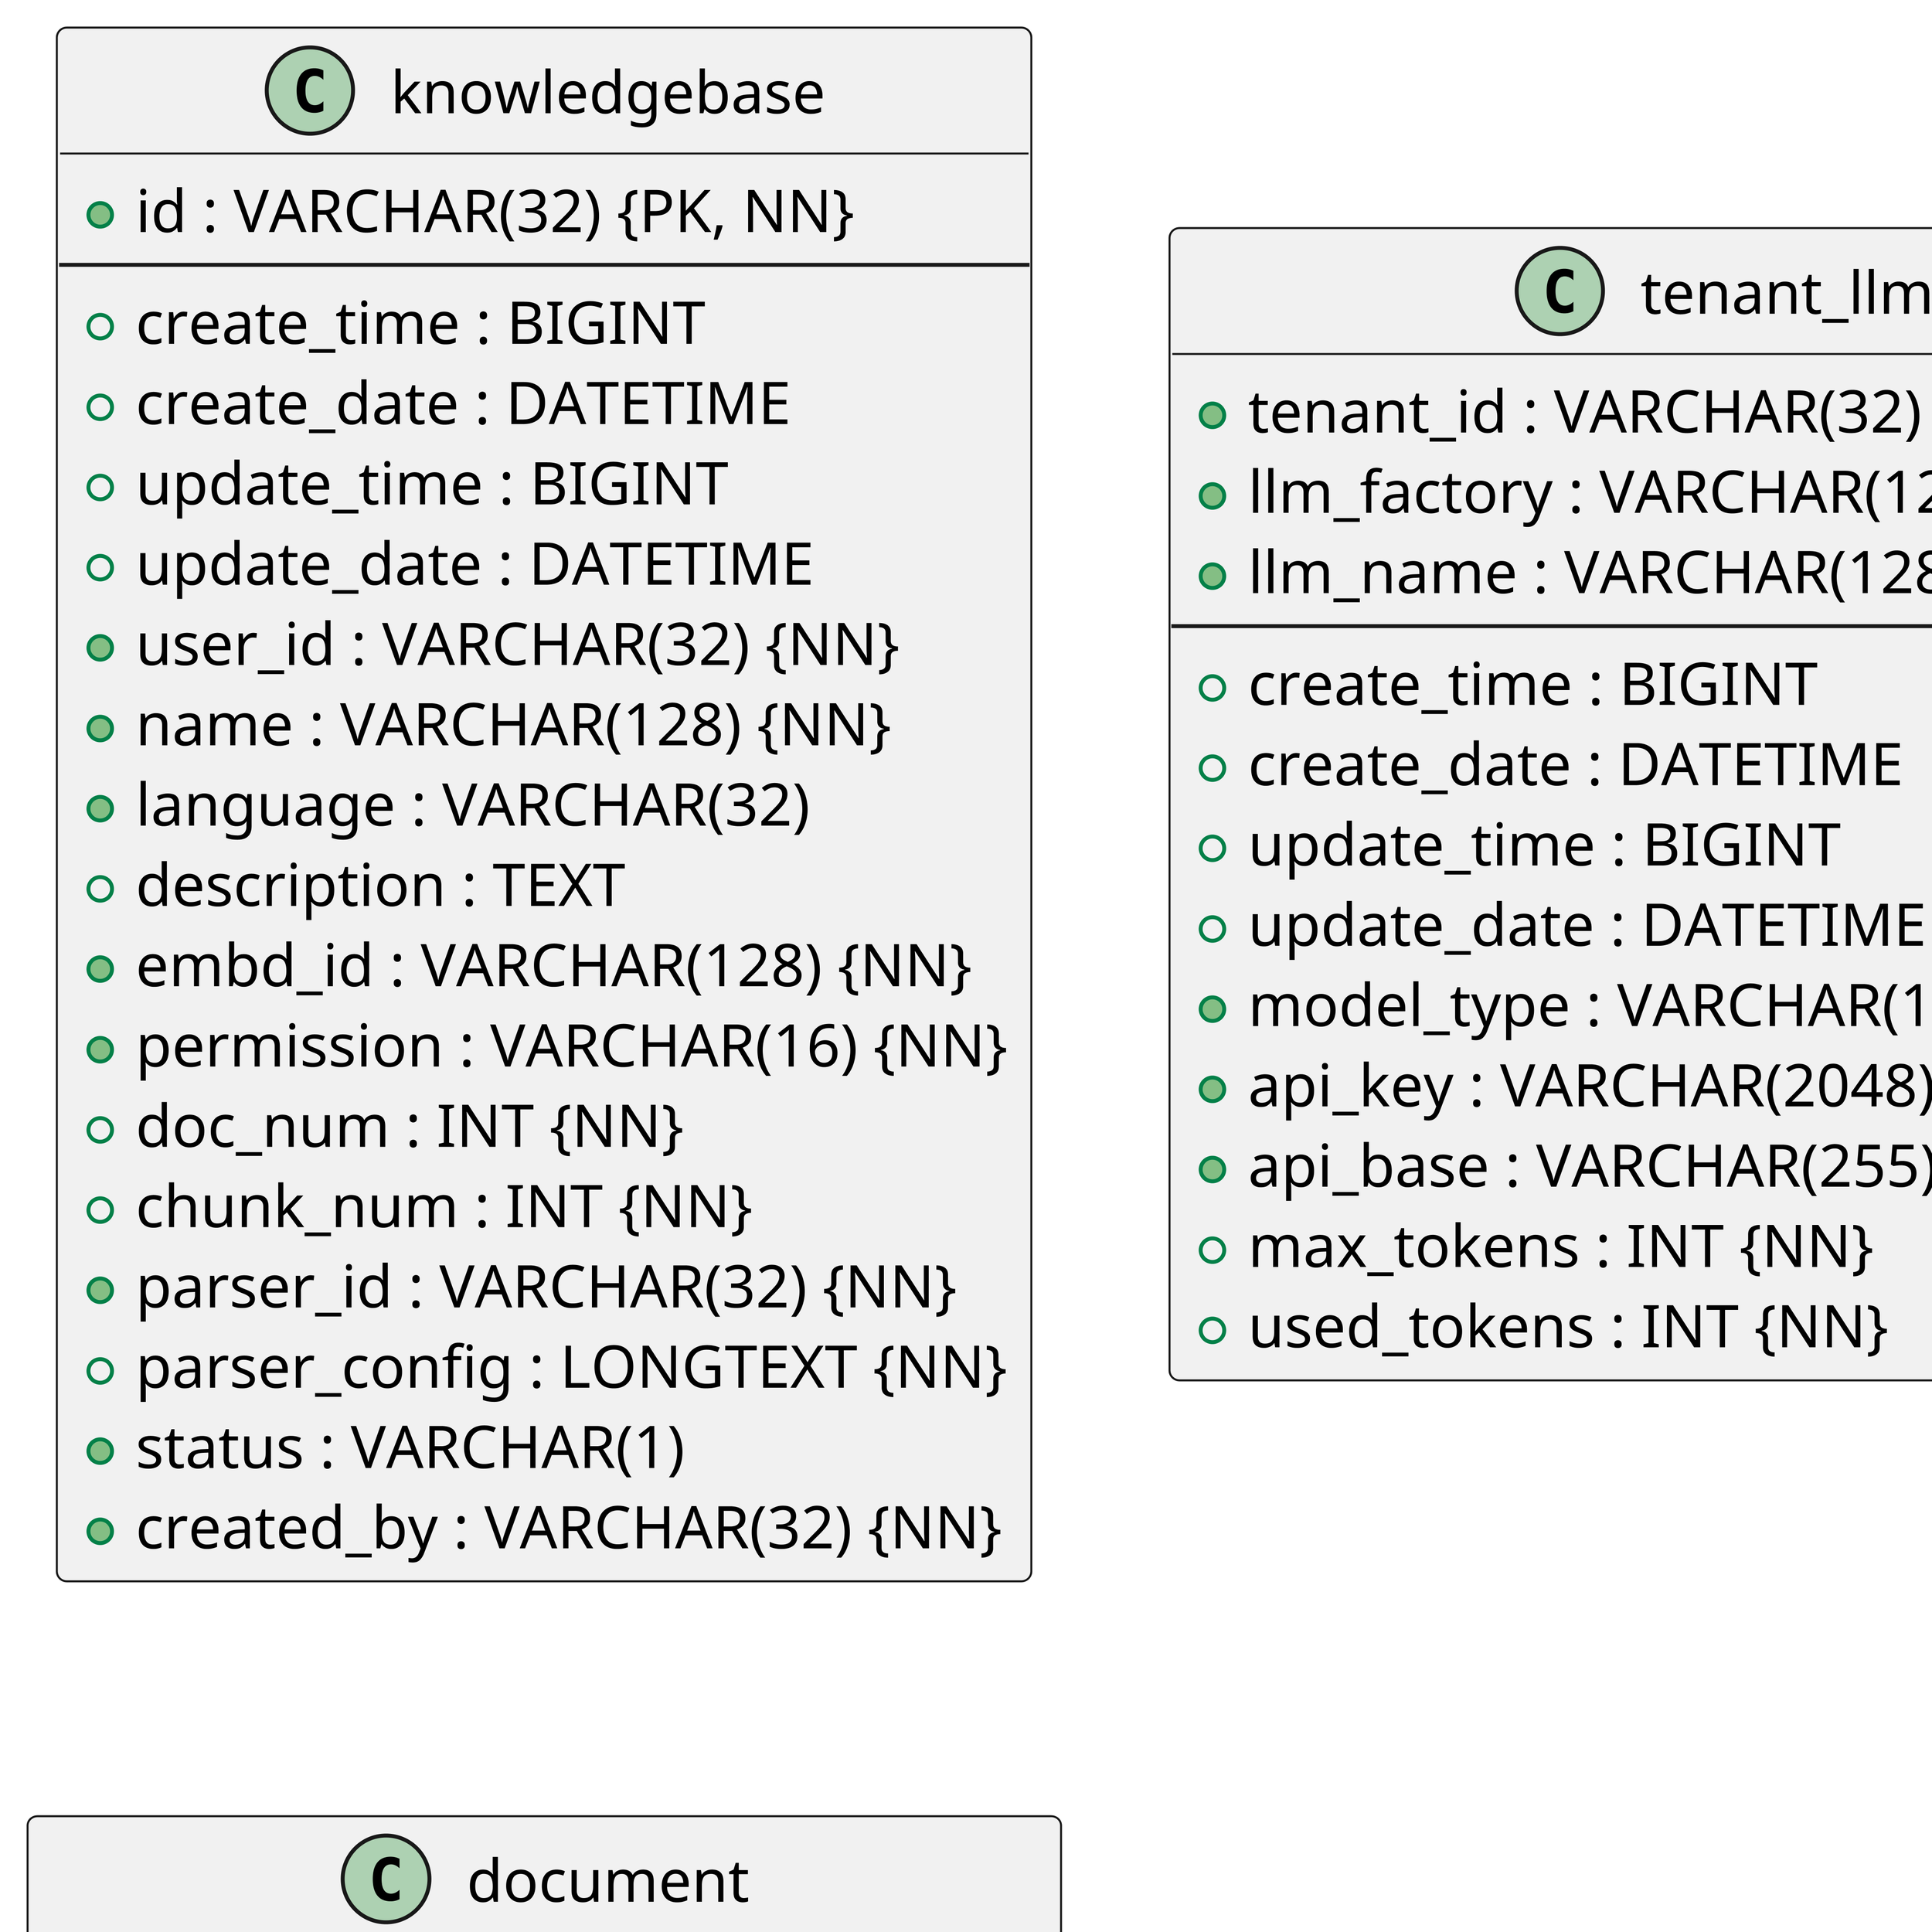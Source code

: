 @startuml dataTable
skinparam dpi 800
skinparam defaultFontSize 15
skinparam defaultFontName "FiraCode-Retina"

class knowledgebase {
    ' Primary Key (PK) - Underlined and marked
    + id : VARCHAR(32) {PK, NN}
    --
    ' Regular columns with data types and constraints
    + create_time : BIGINT
    + create_date : DATETIME
    + update_time : BIGINT
    + update_date : DATETIME
    + user_id : VARCHAR(32) {NN}
    + name : VARCHAR(128) {NN}
    + language : VARCHAR(32)
    + description : TEXT
    + embd_id : VARCHAR(128) {NN}
    + permission : VARCHAR(16) {NN}
    + doc_num : INT {NN}
    + chunk_num : INT {NN}
    + parser_id : VARCHAR(32) {NN}
    + parser_config : LONGTEXT {NN}
    + status : VARCHAR(1)
    + created_by : VARCHAR(32) {NN}
}

class tenant_llm {
    ' Composite Primary Key (PK) - Underlined and marked
    + tenant_id : VARCHAR(32) {PK, NN}
    + llm_factory : VARCHAR(128) {PK, NN}
    + llm_name : VARCHAR(128) {PK, NN}
    --
    ' Regular columns with data types and constraints
    + create_time : BIGINT
    + create_date : DATETIME
    + update_time : BIGINT
    + update_date : DATETIME
    + model_type : VARCHAR(128)
    + api_key : VARCHAR(2048)
    + api_base : VARCHAR(255)
    + max_tokens : INT {NN}
    + used_tokens : INT {NN}
}

class file {
    + id : VARCHAR(32) {PK, NN}
    --
    + create_time : BIGINT
    + create_date : DATETIME
    + update_time : BIGINT
    + update_date : DATETIME
    + parent_id : VARCHAR(32) {NN}
    + user_id : VARCHAR(32) {NN}
    + created_by : VARCHAR(32) {NN}
    + name : VARCHAR(255) {NN}
    + location : VARCHAR(255)
    + size : INT {NN}
    + type : VARCHAR(32) {NN}
    + source_type : VARCHAR(128) {NN}
}

class document {
    + id : VARCHAR(32) {PK, NN}
    --
    + create_time : BIGINT
    + create_date : DATETIME
    + update_time : BIGINT
    + update_date : DATETIME
    + kb_id : VARCHAR(256) {NN}
    + parser_id : VARCHAR(32) {NN}
    + parser_config : LONGTEXT {NN}
    + source_type : VARCHAR(128) {NN}
    + type : VARCHAR(32) {NN}
    + created_by : VARCHAR(32) {NN}
    + name : VARCHAR(255)
    + location : VARCHAR(255)
    + size : INT {NN}
    + chunk_num : INT {NN}
    + progress : FLOAT {NN}
    + progress_msg : TEXT
    + process_begin_at : DATETIME
    + process_duration : FLOAT {NN}
    + meta_fields : LONGTEXT
    + run : VARCHAR(1)
    + status : VARCHAR(1)
}

class file2document {
    + id : VARCHAR(32) {PK, NN}
    --
    + create_time : BIGINT
    + create_date : DATETIME
    + update_time : BIGINT
    + update_date : DATETIME
    + file_id : VARCHAR(32)
    + document_id : VARCHAR(32)
}

class task {
    + id : VARCHAR(32) {PK, NN}
    --
    + create_time : BIGINT
    + create_date : DATETIME
    + update_time : BIGINT
    + update_date : DATETIME
    + doc_id : VARCHAR(32) {NN}
    + from_page : INT {NN}
    + to_page : INT {NN}
    + task_type : VARCHAR(32) {NN}
    + priority : INT {NN}
    + begin_at : DATETIME
    + process_duration : FLOAT {NN}
    + progress : FLOAT {NN}
    + progress_msg : TEXT
    + retry_count : INT {NN}
    + digest : TEXT
    + chunk_ids : LONGTEXT
}

@enduml